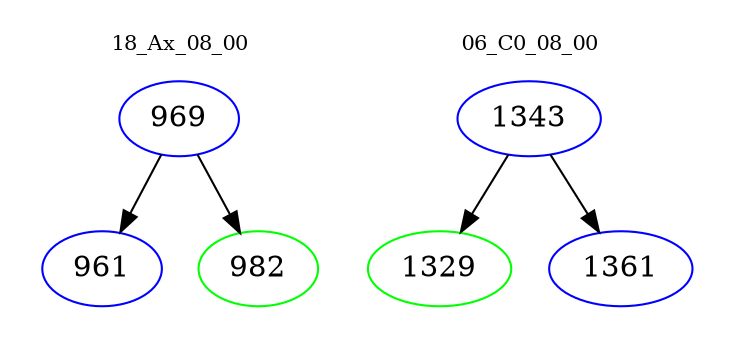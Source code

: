 digraph{
subgraph cluster_0 {
color = white
label = "18_Ax_08_00";
fontsize=10;
T0_969 [label="969", color="blue"]
T0_969 -> T0_961 [color="black"]
T0_961 [label="961", color="blue"]
T0_969 -> T0_982 [color="black"]
T0_982 [label="982", color="green"]
}
subgraph cluster_1 {
color = white
label = "06_C0_08_00";
fontsize=10;
T1_1343 [label="1343", color="blue"]
T1_1343 -> T1_1329 [color="black"]
T1_1329 [label="1329", color="green"]
T1_1343 -> T1_1361 [color="black"]
T1_1361 [label="1361", color="blue"]
}
}
